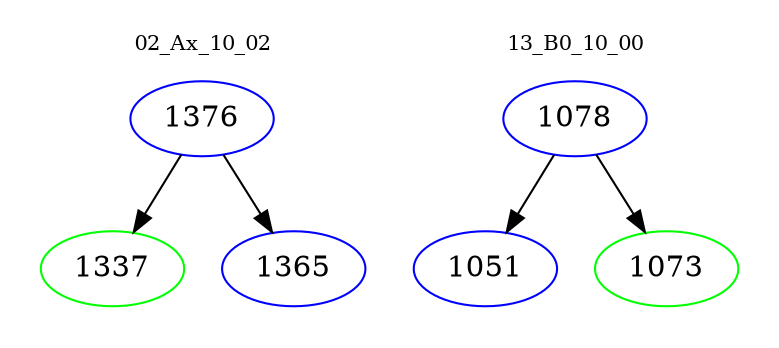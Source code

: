 digraph{
subgraph cluster_0 {
color = white
label = "02_Ax_10_02";
fontsize=10;
T0_1376 [label="1376", color="blue"]
T0_1376 -> T0_1337 [color="black"]
T0_1337 [label="1337", color="green"]
T0_1376 -> T0_1365 [color="black"]
T0_1365 [label="1365", color="blue"]
}
subgraph cluster_1 {
color = white
label = "13_B0_10_00";
fontsize=10;
T1_1078 [label="1078", color="blue"]
T1_1078 -> T1_1051 [color="black"]
T1_1051 [label="1051", color="blue"]
T1_1078 -> T1_1073 [color="black"]
T1_1073 [label="1073", color="green"]
}
}
